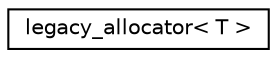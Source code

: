 digraph "Graphical Class Hierarchy"
{
  edge [fontname="Helvetica",fontsize="10",labelfontname="Helvetica",labelfontsize="10"];
  node [fontname="Helvetica",fontsize="10",shape=record];
  rankdir="LR";
  Node0 [label="legacy_allocator\< T \>",height=0.2,width=0.4,color="black", fillcolor="white", style="filled",URL="$structlegacy__allocator.html"];
}
